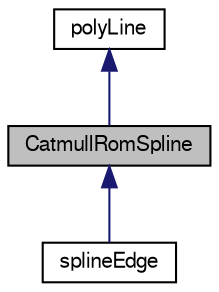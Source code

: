 digraph "CatmullRomSpline"
{
  bgcolor="transparent";
  edge [fontname="FreeSans",fontsize="10",labelfontname="FreeSans",labelfontsize="10"];
  node [fontname="FreeSans",fontsize="10",shape=record];
  Node0 [label="CatmullRomSpline",height=0.2,width=0.4,color="black", fillcolor="grey75", style="filled", fontcolor="black"];
  Node1 -> Node0 [dir="back",color="midnightblue",fontsize="10",style="solid",fontname="FreeSans"];
  Node1 [label="polyLine",height=0.2,width=0.4,color="black",URL="$a24750.html",tooltip="A series of straight line segments, which can also be interpreted as a series of control points for s..."];
  Node0 -> Node2 [dir="back",color="midnightblue",fontsize="10",style="solid",fontname="FreeSans"];
  Node2 [label="splineEdge",height=0.2,width=0.4,color="black",URL="$a24758.html",tooltip="A curvedEdge interface for Catmull-Rom splines. "];
}
